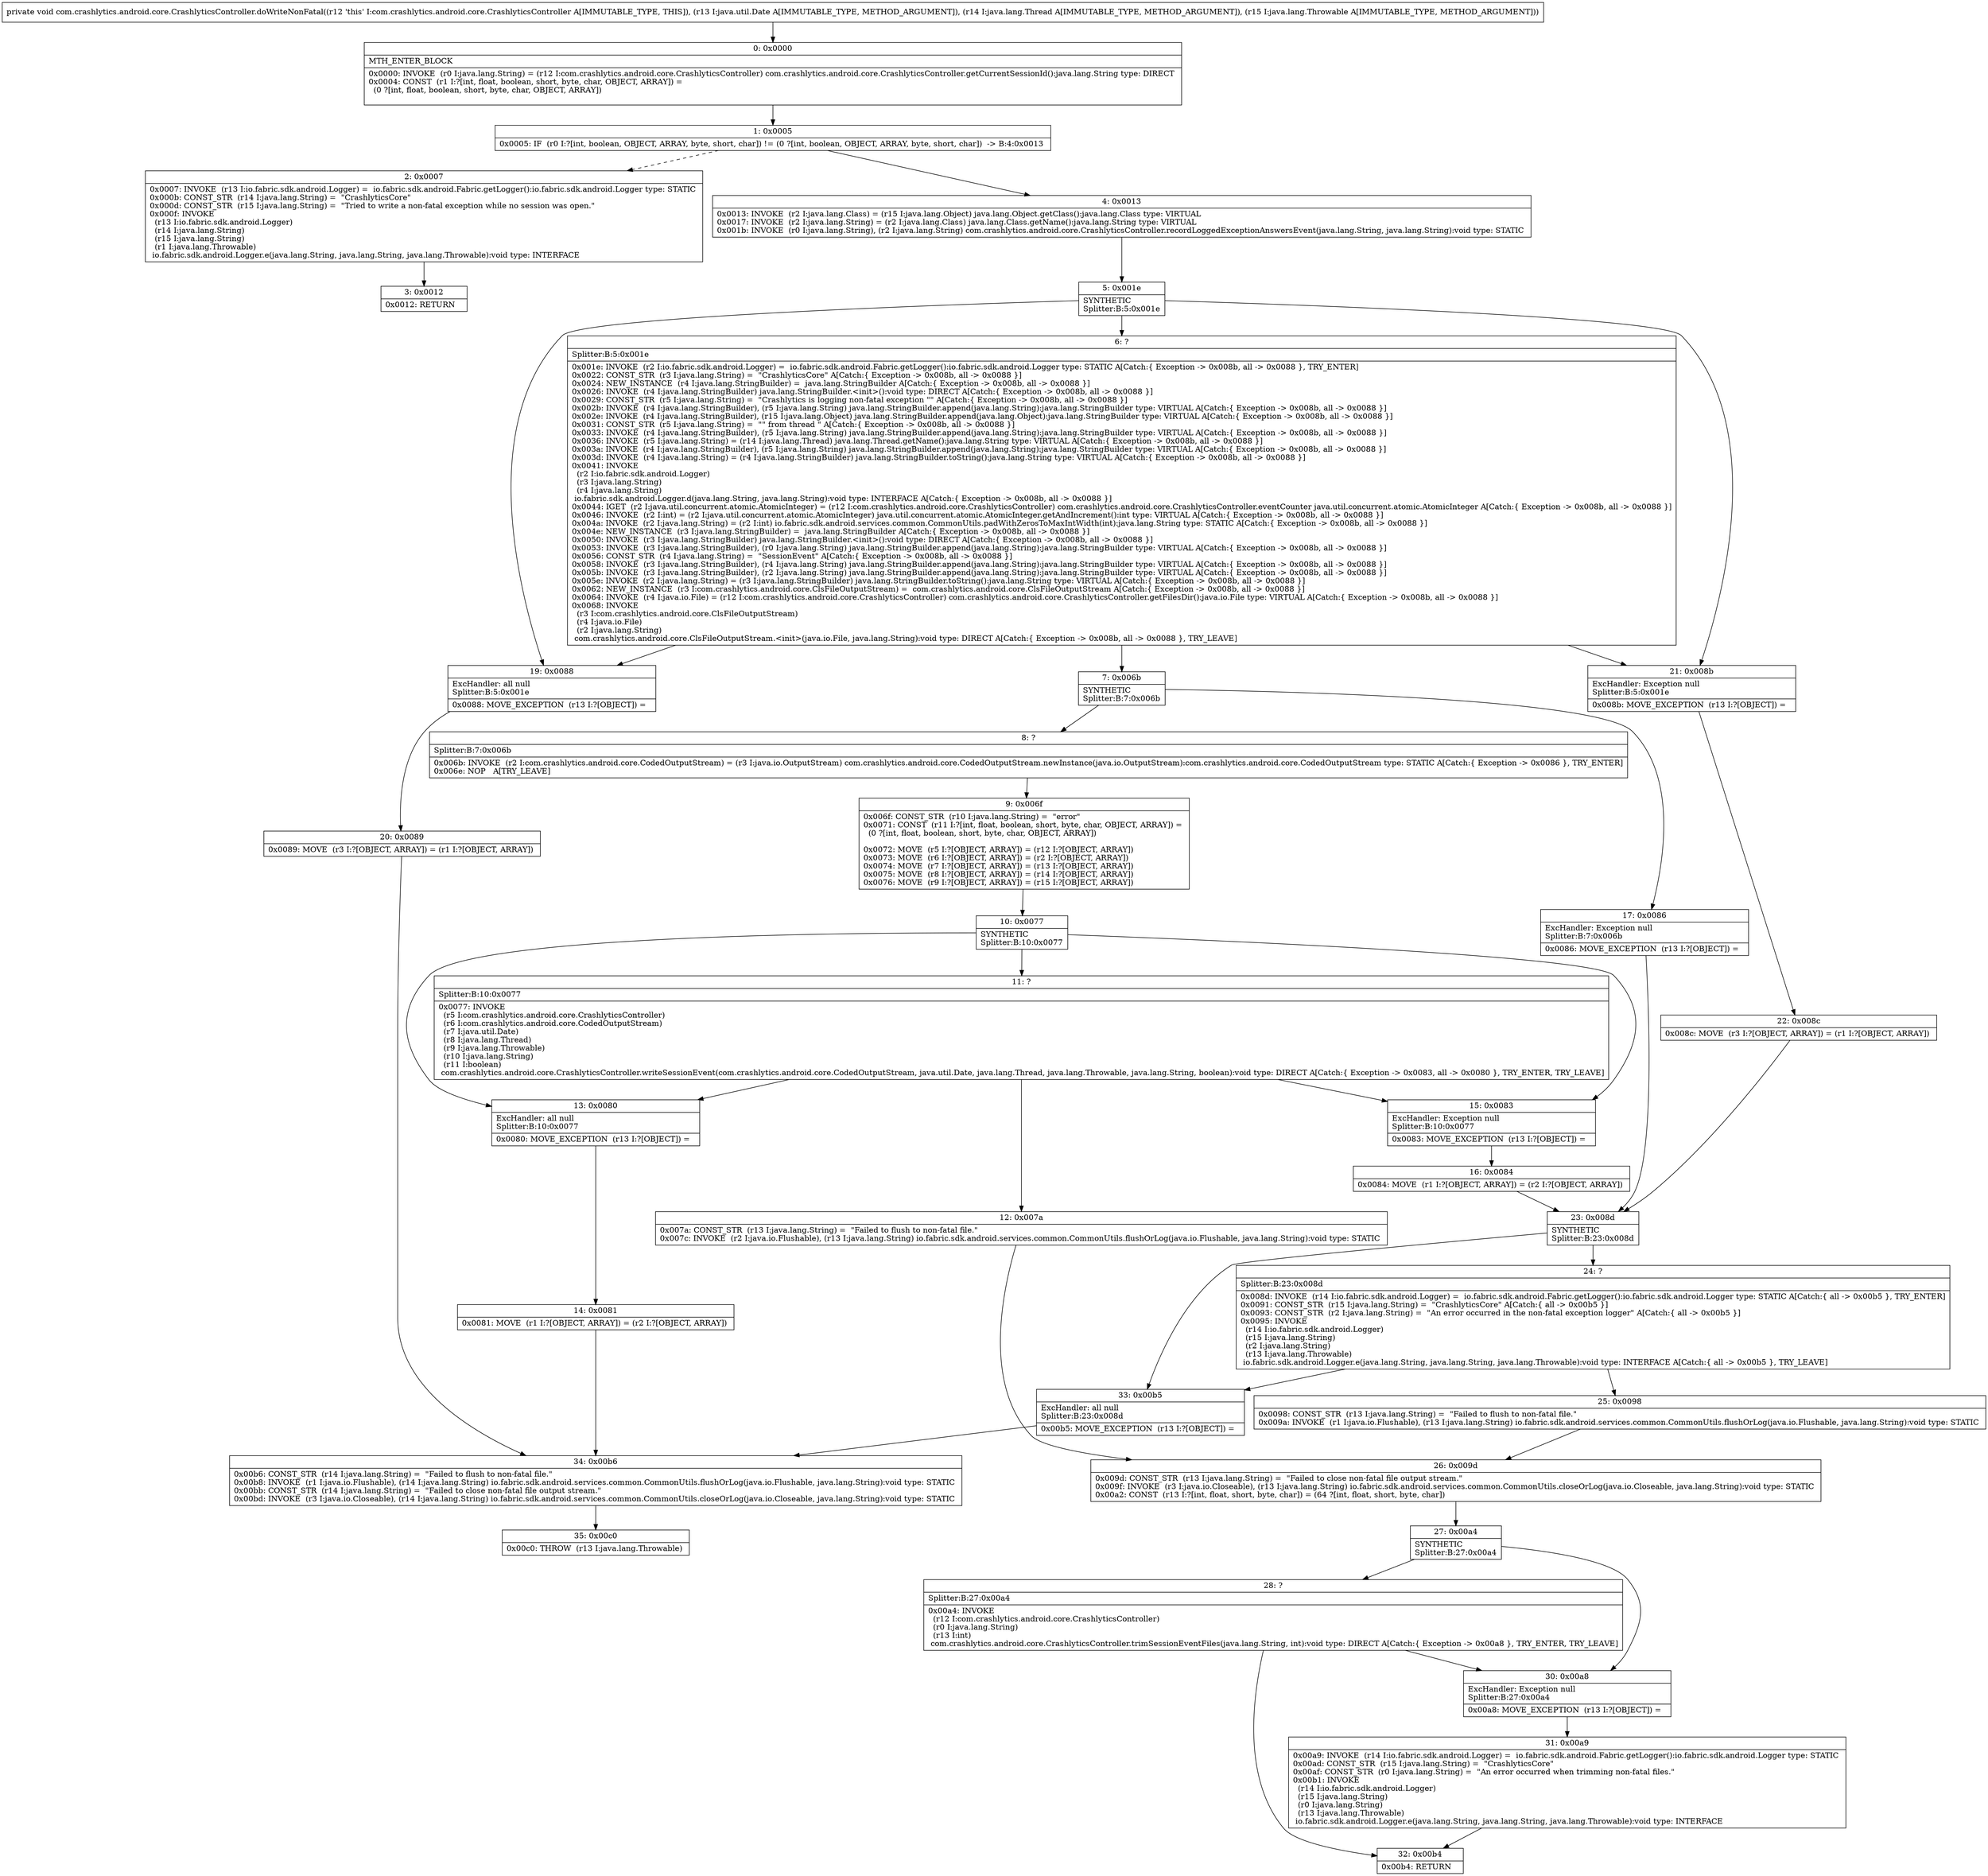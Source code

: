 digraph "CFG forcom.crashlytics.android.core.CrashlyticsController.doWriteNonFatal(Ljava\/util\/Date;Ljava\/lang\/Thread;Ljava\/lang\/Throwable;)V" {
Node_0 [shape=record,label="{0\:\ 0x0000|MTH_ENTER_BLOCK\l|0x0000: INVOKE  (r0 I:java.lang.String) = (r12 I:com.crashlytics.android.core.CrashlyticsController) com.crashlytics.android.core.CrashlyticsController.getCurrentSessionId():java.lang.String type: DIRECT \l0x0004: CONST  (r1 I:?[int, float, boolean, short, byte, char, OBJECT, ARRAY]) = \l  (0 ?[int, float, boolean, short, byte, char, OBJECT, ARRAY])\l \l}"];
Node_1 [shape=record,label="{1\:\ 0x0005|0x0005: IF  (r0 I:?[int, boolean, OBJECT, ARRAY, byte, short, char]) != (0 ?[int, boolean, OBJECT, ARRAY, byte, short, char])  \-\> B:4:0x0013 \l}"];
Node_2 [shape=record,label="{2\:\ 0x0007|0x0007: INVOKE  (r13 I:io.fabric.sdk.android.Logger) =  io.fabric.sdk.android.Fabric.getLogger():io.fabric.sdk.android.Logger type: STATIC \l0x000b: CONST_STR  (r14 I:java.lang.String) =  \"CrashlyticsCore\" \l0x000d: CONST_STR  (r15 I:java.lang.String) =  \"Tried to write a non\-fatal exception while no session was open.\" \l0x000f: INVOKE  \l  (r13 I:io.fabric.sdk.android.Logger)\l  (r14 I:java.lang.String)\l  (r15 I:java.lang.String)\l  (r1 I:java.lang.Throwable)\l io.fabric.sdk.android.Logger.e(java.lang.String, java.lang.String, java.lang.Throwable):void type: INTERFACE \l}"];
Node_3 [shape=record,label="{3\:\ 0x0012|0x0012: RETURN   \l}"];
Node_4 [shape=record,label="{4\:\ 0x0013|0x0013: INVOKE  (r2 I:java.lang.Class) = (r15 I:java.lang.Object) java.lang.Object.getClass():java.lang.Class type: VIRTUAL \l0x0017: INVOKE  (r2 I:java.lang.String) = (r2 I:java.lang.Class) java.lang.Class.getName():java.lang.String type: VIRTUAL \l0x001b: INVOKE  (r0 I:java.lang.String), (r2 I:java.lang.String) com.crashlytics.android.core.CrashlyticsController.recordLoggedExceptionAnswersEvent(java.lang.String, java.lang.String):void type: STATIC \l}"];
Node_5 [shape=record,label="{5\:\ 0x001e|SYNTHETIC\lSplitter:B:5:0x001e\l}"];
Node_6 [shape=record,label="{6\:\ ?|Splitter:B:5:0x001e\l|0x001e: INVOKE  (r2 I:io.fabric.sdk.android.Logger) =  io.fabric.sdk.android.Fabric.getLogger():io.fabric.sdk.android.Logger type: STATIC A[Catch:\{ Exception \-\> 0x008b, all \-\> 0x0088 \}, TRY_ENTER]\l0x0022: CONST_STR  (r3 I:java.lang.String) =  \"CrashlyticsCore\" A[Catch:\{ Exception \-\> 0x008b, all \-\> 0x0088 \}]\l0x0024: NEW_INSTANCE  (r4 I:java.lang.StringBuilder) =  java.lang.StringBuilder A[Catch:\{ Exception \-\> 0x008b, all \-\> 0x0088 \}]\l0x0026: INVOKE  (r4 I:java.lang.StringBuilder) java.lang.StringBuilder.\<init\>():void type: DIRECT A[Catch:\{ Exception \-\> 0x008b, all \-\> 0x0088 \}]\l0x0029: CONST_STR  (r5 I:java.lang.String) =  \"Crashlytics is logging non\-fatal exception \"\" A[Catch:\{ Exception \-\> 0x008b, all \-\> 0x0088 \}]\l0x002b: INVOKE  (r4 I:java.lang.StringBuilder), (r5 I:java.lang.String) java.lang.StringBuilder.append(java.lang.String):java.lang.StringBuilder type: VIRTUAL A[Catch:\{ Exception \-\> 0x008b, all \-\> 0x0088 \}]\l0x002e: INVOKE  (r4 I:java.lang.StringBuilder), (r15 I:java.lang.Object) java.lang.StringBuilder.append(java.lang.Object):java.lang.StringBuilder type: VIRTUAL A[Catch:\{ Exception \-\> 0x008b, all \-\> 0x0088 \}]\l0x0031: CONST_STR  (r5 I:java.lang.String) =  \"\" from thread \" A[Catch:\{ Exception \-\> 0x008b, all \-\> 0x0088 \}]\l0x0033: INVOKE  (r4 I:java.lang.StringBuilder), (r5 I:java.lang.String) java.lang.StringBuilder.append(java.lang.String):java.lang.StringBuilder type: VIRTUAL A[Catch:\{ Exception \-\> 0x008b, all \-\> 0x0088 \}]\l0x0036: INVOKE  (r5 I:java.lang.String) = (r14 I:java.lang.Thread) java.lang.Thread.getName():java.lang.String type: VIRTUAL A[Catch:\{ Exception \-\> 0x008b, all \-\> 0x0088 \}]\l0x003a: INVOKE  (r4 I:java.lang.StringBuilder), (r5 I:java.lang.String) java.lang.StringBuilder.append(java.lang.String):java.lang.StringBuilder type: VIRTUAL A[Catch:\{ Exception \-\> 0x008b, all \-\> 0x0088 \}]\l0x003d: INVOKE  (r4 I:java.lang.String) = (r4 I:java.lang.StringBuilder) java.lang.StringBuilder.toString():java.lang.String type: VIRTUAL A[Catch:\{ Exception \-\> 0x008b, all \-\> 0x0088 \}]\l0x0041: INVOKE  \l  (r2 I:io.fabric.sdk.android.Logger)\l  (r3 I:java.lang.String)\l  (r4 I:java.lang.String)\l io.fabric.sdk.android.Logger.d(java.lang.String, java.lang.String):void type: INTERFACE A[Catch:\{ Exception \-\> 0x008b, all \-\> 0x0088 \}]\l0x0044: IGET  (r2 I:java.util.concurrent.atomic.AtomicInteger) = (r12 I:com.crashlytics.android.core.CrashlyticsController) com.crashlytics.android.core.CrashlyticsController.eventCounter java.util.concurrent.atomic.AtomicInteger A[Catch:\{ Exception \-\> 0x008b, all \-\> 0x0088 \}]\l0x0046: INVOKE  (r2 I:int) = (r2 I:java.util.concurrent.atomic.AtomicInteger) java.util.concurrent.atomic.AtomicInteger.getAndIncrement():int type: VIRTUAL A[Catch:\{ Exception \-\> 0x008b, all \-\> 0x0088 \}]\l0x004a: INVOKE  (r2 I:java.lang.String) = (r2 I:int) io.fabric.sdk.android.services.common.CommonUtils.padWithZerosToMaxIntWidth(int):java.lang.String type: STATIC A[Catch:\{ Exception \-\> 0x008b, all \-\> 0x0088 \}]\l0x004e: NEW_INSTANCE  (r3 I:java.lang.StringBuilder) =  java.lang.StringBuilder A[Catch:\{ Exception \-\> 0x008b, all \-\> 0x0088 \}]\l0x0050: INVOKE  (r3 I:java.lang.StringBuilder) java.lang.StringBuilder.\<init\>():void type: DIRECT A[Catch:\{ Exception \-\> 0x008b, all \-\> 0x0088 \}]\l0x0053: INVOKE  (r3 I:java.lang.StringBuilder), (r0 I:java.lang.String) java.lang.StringBuilder.append(java.lang.String):java.lang.StringBuilder type: VIRTUAL A[Catch:\{ Exception \-\> 0x008b, all \-\> 0x0088 \}]\l0x0056: CONST_STR  (r4 I:java.lang.String) =  \"SessionEvent\" A[Catch:\{ Exception \-\> 0x008b, all \-\> 0x0088 \}]\l0x0058: INVOKE  (r3 I:java.lang.StringBuilder), (r4 I:java.lang.String) java.lang.StringBuilder.append(java.lang.String):java.lang.StringBuilder type: VIRTUAL A[Catch:\{ Exception \-\> 0x008b, all \-\> 0x0088 \}]\l0x005b: INVOKE  (r3 I:java.lang.StringBuilder), (r2 I:java.lang.String) java.lang.StringBuilder.append(java.lang.String):java.lang.StringBuilder type: VIRTUAL A[Catch:\{ Exception \-\> 0x008b, all \-\> 0x0088 \}]\l0x005e: INVOKE  (r2 I:java.lang.String) = (r3 I:java.lang.StringBuilder) java.lang.StringBuilder.toString():java.lang.String type: VIRTUAL A[Catch:\{ Exception \-\> 0x008b, all \-\> 0x0088 \}]\l0x0062: NEW_INSTANCE  (r3 I:com.crashlytics.android.core.ClsFileOutputStream) =  com.crashlytics.android.core.ClsFileOutputStream A[Catch:\{ Exception \-\> 0x008b, all \-\> 0x0088 \}]\l0x0064: INVOKE  (r4 I:java.io.File) = (r12 I:com.crashlytics.android.core.CrashlyticsController) com.crashlytics.android.core.CrashlyticsController.getFilesDir():java.io.File type: VIRTUAL A[Catch:\{ Exception \-\> 0x008b, all \-\> 0x0088 \}]\l0x0068: INVOKE  \l  (r3 I:com.crashlytics.android.core.ClsFileOutputStream)\l  (r4 I:java.io.File)\l  (r2 I:java.lang.String)\l com.crashlytics.android.core.ClsFileOutputStream.\<init\>(java.io.File, java.lang.String):void type: DIRECT A[Catch:\{ Exception \-\> 0x008b, all \-\> 0x0088 \}, TRY_LEAVE]\l}"];
Node_7 [shape=record,label="{7\:\ 0x006b|SYNTHETIC\lSplitter:B:7:0x006b\l}"];
Node_8 [shape=record,label="{8\:\ ?|Splitter:B:7:0x006b\l|0x006b: INVOKE  (r2 I:com.crashlytics.android.core.CodedOutputStream) = (r3 I:java.io.OutputStream) com.crashlytics.android.core.CodedOutputStream.newInstance(java.io.OutputStream):com.crashlytics.android.core.CodedOutputStream type: STATIC A[Catch:\{ Exception \-\> 0x0086 \}, TRY_ENTER]\l0x006e: NOP   A[TRY_LEAVE]\l}"];
Node_9 [shape=record,label="{9\:\ 0x006f|0x006f: CONST_STR  (r10 I:java.lang.String) =  \"error\" \l0x0071: CONST  (r11 I:?[int, float, boolean, short, byte, char, OBJECT, ARRAY]) = \l  (0 ?[int, float, boolean, short, byte, char, OBJECT, ARRAY])\l \l0x0072: MOVE  (r5 I:?[OBJECT, ARRAY]) = (r12 I:?[OBJECT, ARRAY]) \l0x0073: MOVE  (r6 I:?[OBJECT, ARRAY]) = (r2 I:?[OBJECT, ARRAY]) \l0x0074: MOVE  (r7 I:?[OBJECT, ARRAY]) = (r13 I:?[OBJECT, ARRAY]) \l0x0075: MOVE  (r8 I:?[OBJECT, ARRAY]) = (r14 I:?[OBJECT, ARRAY]) \l0x0076: MOVE  (r9 I:?[OBJECT, ARRAY]) = (r15 I:?[OBJECT, ARRAY]) \l}"];
Node_10 [shape=record,label="{10\:\ 0x0077|SYNTHETIC\lSplitter:B:10:0x0077\l}"];
Node_11 [shape=record,label="{11\:\ ?|Splitter:B:10:0x0077\l|0x0077: INVOKE  \l  (r5 I:com.crashlytics.android.core.CrashlyticsController)\l  (r6 I:com.crashlytics.android.core.CodedOutputStream)\l  (r7 I:java.util.Date)\l  (r8 I:java.lang.Thread)\l  (r9 I:java.lang.Throwable)\l  (r10 I:java.lang.String)\l  (r11 I:boolean)\l com.crashlytics.android.core.CrashlyticsController.writeSessionEvent(com.crashlytics.android.core.CodedOutputStream, java.util.Date, java.lang.Thread, java.lang.Throwable, java.lang.String, boolean):void type: DIRECT A[Catch:\{ Exception \-\> 0x0083, all \-\> 0x0080 \}, TRY_ENTER, TRY_LEAVE]\l}"];
Node_12 [shape=record,label="{12\:\ 0x007a|0x007a: CONST_STR  (r13 I:java.lang.String) =  \"Failed to flush to non\-fatal file.\" \l0x007c: INVOKE  (r2 I:java.io.Flushable), (r13 I:java.lang.String) io.fabric.sdk.android.services.common.CommonUtils.flushOrLog(java.io.Flushable, java.lang.String):void type: STATIC \l}"];
Node_13 [shape=record,label="{13\:\ 0x0080|ExcHandler: all null\lSplitter:B:10:0x0077\l|0x0080: MOVE_EXCEPTION  (r13 I:?[OBJECT]) =  \l}"];
Node_14 [shape=record,label="{14\:\ 0x0081|0x0081: MOVE  (r1 I:?[OBJECT, ARRAY]) = (r2 I:?[OBJECT, ARRAY]) \l}"];
Node_15 [shape=record,label="{15\:\ 0x0083|ExcHandler: Exception null\lSplitter:B:10:0x0077\l|0x0083: MOVE_EXCEPTION  (r13 I:?[OBJECT]) =  \l}"];
Node_16 [shape=record,label="{16\:\ 0x0084|0x0084: MOVE  (r1 I:?[OBJECT, ARRAY]) = (r2 I:?[OBJECT, ARRAY]) \l}"];
Node_17 [shape=record,label="{17\:\ 0x0086|ExcHandler: Exception null\lSplitter:B:7:0x006b\l|0x0086: MOVE_EXCEPTION  (r13 I:?[OBJECT]) =  \l}"];
Node_19 [shape=record,label="{19\:\ 0x0088|ExcHandler: all null\lSplitter:B:5:0x001e\l|0x0088: MOVE_EXCEPTION  (r13 I:?[OBJECT]) =  \l}"];
Node_20 [shape=record,label="{20\:\ 0x0089|0x0089: MOVE  (r3 I:?[OBJECT, ARRAY]) = (r1 I:?[OBJECT, ARRAY]) \l}"];
Node_21 [shape=record,label="{21\:\ 0x008b|ExcHandler: Exception null\lSplitter:B:5:0x001e\l|0x008b: MOVE_EXCEPTION  (r13 I:?[OBJECT]) =  \l}"];
Node_22 [shape=record,label="{22\:\ 0x008c|0x008c: MOVE  (r3 I:?[OBJECT, ARRAY]) = (r1 I:?[OBJECT, ARRAY]) \l}"];
Node_23 [shape=record,label="{23\:\ 0x008d|SYNTHETIC\lSplitter:B:23:0x008d\l}"];
Node_24 [shape=record,label="{24\:\ ?|Splitter:B:23:0x008d\l|0x008d: INVOKE  (r14 I:io.fabric.sdk.android.Logger) =  io.fabric.sdk.android.Fabric.getLogger():io.fabric.sdk.android.Logger type: STATIC A[Catch:\{ all \-\> 0x00b5 \}, TRY_ENTER]\l0x0091: CONST_STR  (r15 I:java.lang.String) =  \"CrashlyticsCore\" A[Catch:\{ all \-\> 0x00b5 \}]\l0x0093: CONST_STR  (r2 I:java.lang.String) =  \"An error occurred in the non\-fatal exception logger\" A[Catch:\{ all \-\> 0x00b5 \}]\l0x0095: INVOKE  \l  (r14 I:io.fabric.sdk.android.Logger)\l  (r15 I:java.lang.String)\l  (r2 I:java.lang.String)\l  (r13 I:java.lang.Throwable)\l io.fabric.sdk.android.Logger.e(java.lang.String, java.lang.String, java.lang.Throwable):void type: INTERFACE A[Catch:\{ all \-\> 0x00b5 \}, TRY_LEAVE]\l}"];
Node_25 [shape=record,label="{25\:\ 0x0098|0x0098: CONST_STR  (r13 I:java.lang.String) =  \"Failed to flush to non\-fatal file.\" \l0x009a: INVOKE  (r1 I:java.io.Flushable), (r13 I:java.lang.String) io.fabric.sdk.android.services.common.CommonUtils.flushOrLog(java.io.Flushable, java.lang.String):void type: STATIC \l}"];
Node_26 [shape=record,label="{26\:\ 0x009d|0x009d: CONST_STR  (r13 I:java.lang.String) =  \"Failed to close non\-fatal file output stream.\" \l0x009f: INVOKE  (r3 I:java.io.Closeable), (r13 I:java.lang.String) io.fabric.sdk.android.services.common.CommonUtils.closeOrLog(java.io.Closeable, java.lang.String):void type: STATIC \l0x00a2: CONST  (r13 I:?[int, float, short, byte, char]) = (64 ?[int, float, short, byte, char]) \l}"];
Node_27 [shape=record,label="{27\:\ 0x00a4|SYNTHETIC\lSplitter:B:27:0x00a4\l}"];
Node_28 [shape=record,label="{28\:\ ?|Splitter:B:27:0x00a4\l|0x00a4: INVOKE  \l  (r12 I:com.crashlytics.android.core.CrashlyticsController)\l  (r0 I:java.lang.String)\l  (r13 I:int)\l com.crashlytics.android.core.CrashlyticsController.trimSessionEventFiles(java.lang.String, int):void type: DIRECT A[Catch:\{ Exception \-\> 0x00a8 \}, TRY_ENTER, TRY_LEAVE]\l}"];
Node_30 [shape=record,label="{30\:\ 0x00a8|ExcHandler: Exception null\lSplitter:B:27:0x00a4\l|0x00a8: MOVE_EXCEPTION  (r13 I:?[OBJECT]) =  \l}"];
Node_31 [shape=record,label="{31\:\ 0x00a9|0x00a9: INVOKE  (r14 I:io.fabric.sdk.android.Logger) =  io.fabric.sdk.android.Fabric.getLogger():io.fabric.sdk.android.Logger type: STATIC \l0x00ad: CONST_STR  (r15 I:java.lang.String) =  \"CrashlyticsCore\" \l0x00af: CONST_STR  (r0 I:java.lang.String) =  \"An error occurred when trimming non\-fatal files.\" \l0x00b1: INVOKE  \l  (r14 I:io.fabric.sdk.android.Logger)\l  (r15 I:java.lang.String)\l  (r0 I:java.lang.String)\l  (r13 I:java.lang.Throwable)\l io.fabric.sdk.android.Logger.e(java.lang.String, java.lang.String, java.lang.Throwable):void type: INTERFACE \l}"];
Node_32 [shape=record,label="{32\:\ 0x00b4|0x00b4: RETURN   \l}"];
Node_33 [shape=record,label="{33\:\ 0x00b5|ExcHandler: all null\lSplitter:B:23:0x008d\l|0x00b5: MOVE_EXCEPTION  (r13 I:?[OBJECT]) =  \l}"];
Node_34 [shape=record,label="{34\:\ 0x00b6|0x00b6: CONST_STR  (r14 I:java.lang.String) =  \"Failed to flush to non\-fatal file.\" \l0x00b8: INVOKE  (r1 I:java.io.Flushable), (r14 I:java.lang.String) io.fabric.sdk.android.services.common.CommonUtils.flushOrLog(java.io.Flushable, java.lang.String):void type: STATIC \l0x00bb: CONST_STR  (r14 I:java.lang.String) =  \"Failed to close non\-fatal file output stream.\" \l0x00bd: INVOKE  (r3 I:java.io.Closeable), (r14 I:java.lang.String) io.fabric.sdk.android.services.common.CommonUtils.closeOrLog(java.io.Closeable, java.lang.String):void type: STATIC \l}"];
Node_35 [shape=record,label="{35\:\ 0x00c0|0x00c0: THROW  (r13 I:java.lang.Throwable) \l}"];
MethodNode[shape=record,label="{private void com.crashlytics.android.core.CrashlyticsController.doWriteNonFatal((r12 'this' I:com.crashlytics.android.core.CrashlyticsController A[IMMUTABLE_TYPE, THIS]), (r13 I:java.util.Date A[IMMUTABLE_TYPE, METHOD_ARGUMENT]), (r14 I:java.lang.Thread A[IMMUTABLE_TYPE, METHOD_ARGUMENT]), (r15 I:java.lang.Throwable A[IMMUTABLE_TYPE, METHOD_ARGUMENT])) }"];
MethodNode -> Node_0;
Node_0 -> Node_1;
Node_1 -> Node_2[style=dashed];
Node_1 -> Node_4;
Node_2 -> Node_3;
Node_4 -> Node_5;
Node_5 -> Node_6;
Node_5 -> Node_21;
Node_5 -> Node_19;
Node_6 -> Node_7;
Node_6 -> Node_21;
Node_6 -> Node_19;
Node_7 -> Node_8;
Node_7 -> Node_17;
Node_8 -> Node_9;
Node_9 -> Node_10;
Node_10 -> Node_11;
Node_10 -> Node_15;
Node_10 -> Node_13;
Node_11 -> Node_12;
Node_11 -> Node_15;
Node_11 -> Node_13;
Node_12 -> Node_26;
Node_13 -> Node_14;
Node_14 -> Node_34;
Node_15 -> Node_16;
Node_16 -> Node_23;
Node_17 -> Node_23;
Node_19 -> Node_20;
Node_20 -> Node_34;
Node_21 -> Node_22;
Node_22 -> Node_23;
Node_23 -> Node_24;
Node_23 -> Node_33;
Node_24 -> Node_25;
Node_24 -> Node_33;
Node_25 -> Node_26;
Node_26 -> Node_27;
Node_27 -> Node_28;
Node_27 -> Node_30;
Node_28 -> Node_30;
Node_28 -> Node_32;
Node_30 -> Node_31;
Node_31 -> Node_32;
Node_33 -> Node_34;
Node_34 -> Node_35;
}

